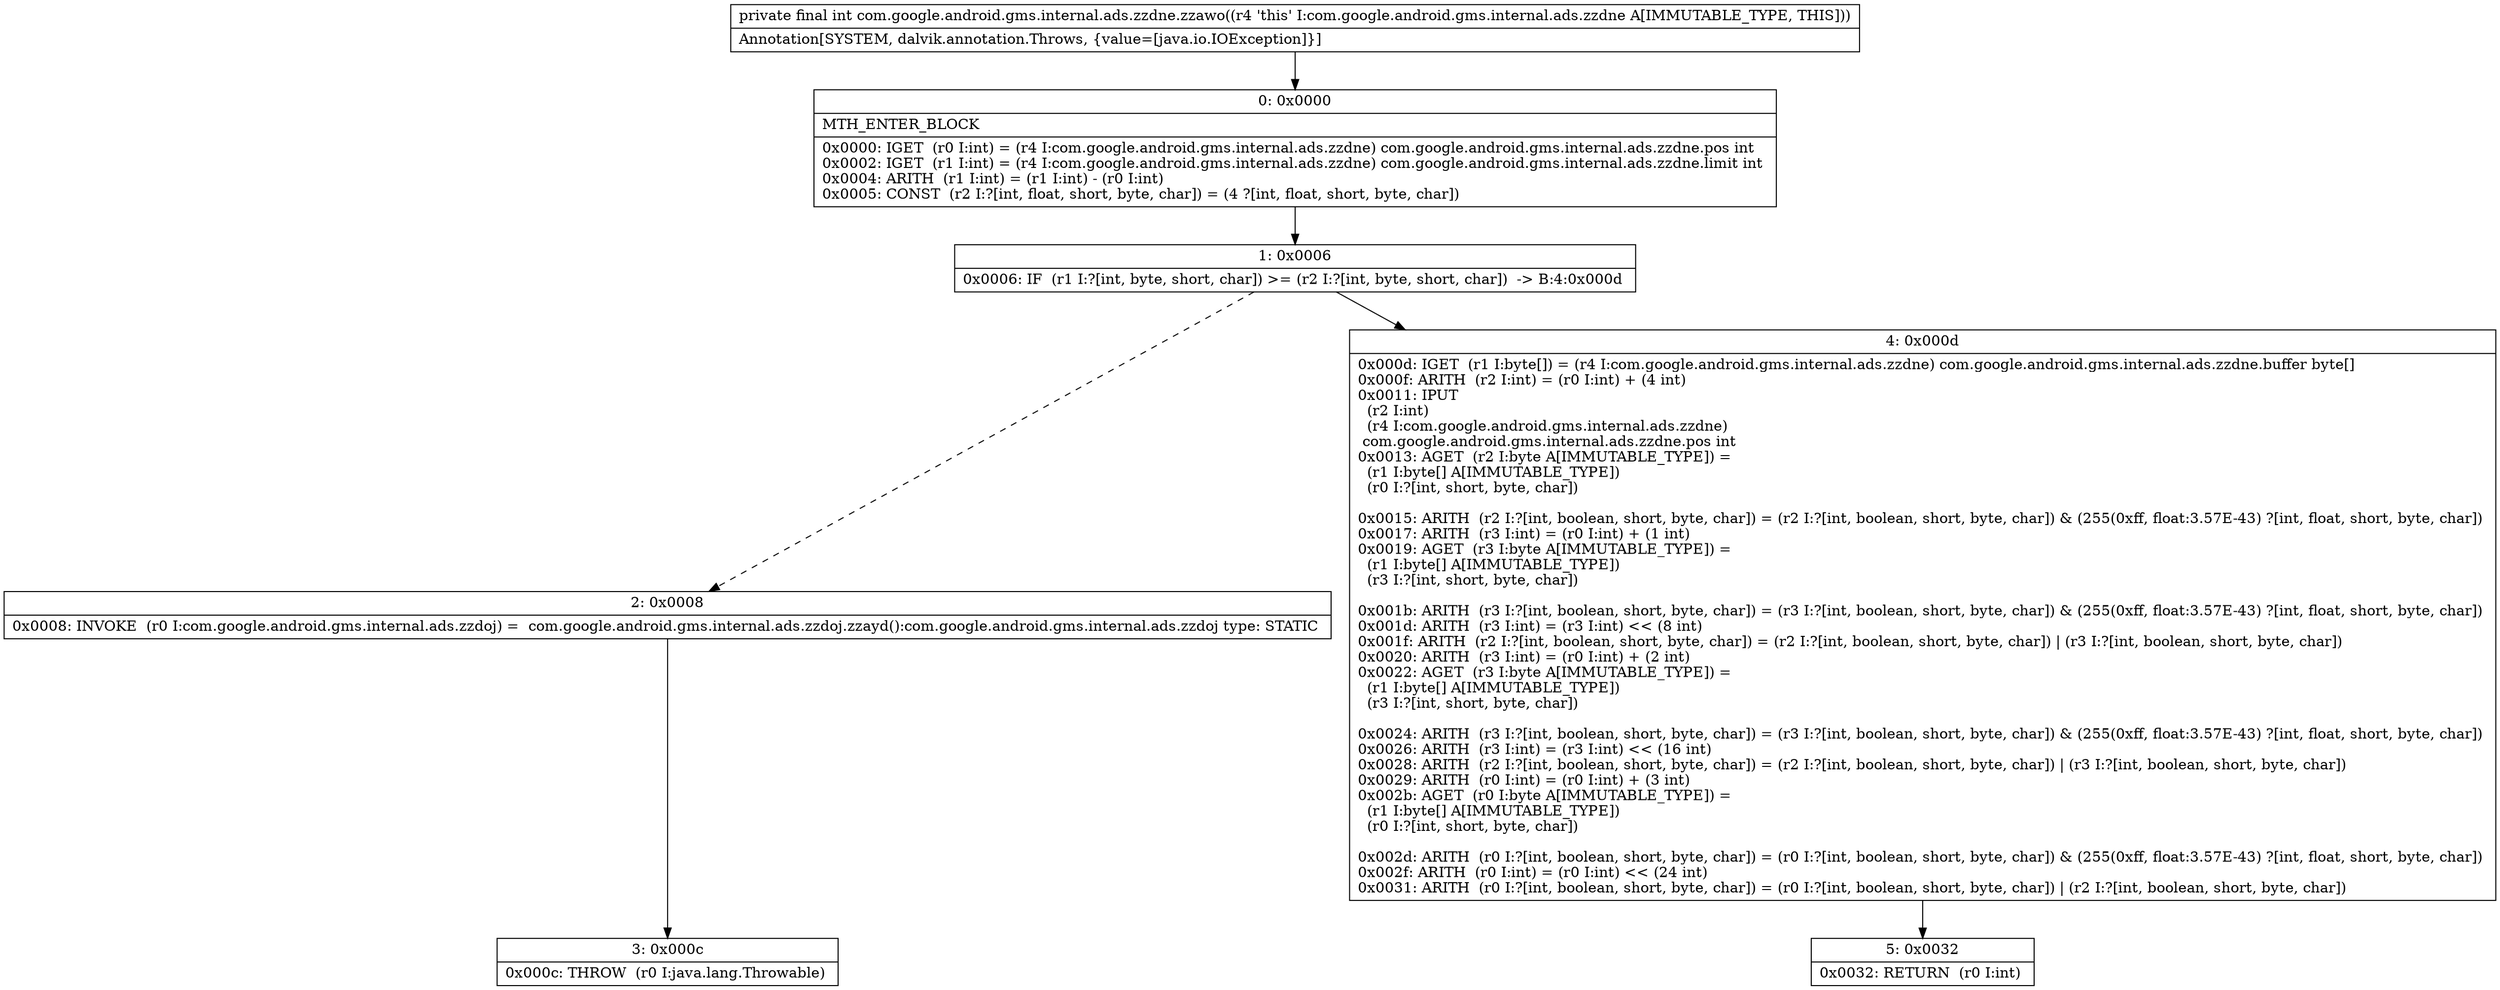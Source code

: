 digraph "CFG forcom.google.android.gms.internal.ads.zzdne.zzawo()I" {
Node_0 [shape=record,label="{0\:\ 0x0000|MTH_ENTER_BLOCK\l|0x0000: IGET  (r0 I:int) = (r4 I:com.google.android.gms.internal.ads.zzdne) com.google.android.gms.internal.ads.zzdne.pos int \l0x0002: IGET  (r1 I:int) = (r4 I:com.google.android.gms.internal.ads.zzdne) com.google.android.gms.internal.ads.zzdne.limit int \l0x0004: ARITH  (r1 I:int) = (r1 I:int) \- (r0 I:int) \l0x0005: CONST  (r2 I:?[int, float, short, byte, char]) = (4 ?[int, float, short, byte, char]) \l}"];
Node_1 [shape=record,label="{1\:\ 0x0006|0x0006: IF  (r1 I:?[int, byte, short, char]) \>= (r2 I:?[int, byte, short, char])  \-\> B:4:0x000d \l}"];
Node_2 [shape=record,label="{2\:\ 0x0008|0x0008: INVOKE  (r0 I:com.google.android.gms.internal.ads.zzdoj) =  com.google.android.gms.internal.ads.zzdoj.zzayd():com.google.android.gms.internal.ads.zzdoj type: STATIC \l}"];
Node_3 [shape=record,label="{3\:\ 0x000c|0x000c: THROW  (r0 I:java.lang.Throwable) \l}"];
Node_4 [shape=record,label="{4\:\ 0x000d|0x000d: IGET  (r1 I:byte[]) = (r4 I:com.google.android.gms.internal.ads.zzdne) com.google.android.gms.internal.ads.zzdne.buffer byte[] \l0x000f: ARITH  (r2 I:int) = (r0 I:int) + (4 int) \l0x0011: IPUT  \l  (r2 I:int)\l  (r4 I:com.google.android.gms.internal.ads.zzdne)\l com.google.android.gms.internal.ads.zzdne.pos int \l0x0013: AGET  (r2 I:byte A[IMMUTABLE_TYPE]) = \l  (r1 I:byte[] A[IMMUTABLE_TYPE])\l  (r0 I:?[int, short, byte, char])\l \l0x0015: ARITH  (r2 I:?[int, boolean, short, byte, char]) = (r2 I:?[int, boolean, short, byte, char]) & (255(0xff, float:3.57E\-43) ?[int, float, short, byte, char]) \l0x0017: ARITH  (r3 I:int) = (r0 I:int) + (1 int) \l0x0019: AGET  (r3 I:byte A[IMMUTABLE_TYPE]) = \l  (r1 I:byte[] A[IMMUTABLE_TYPE])\l  (r3 I:?[int, short, byte, char])\l \l0x001b: ARITH  (r3 I:?[int, boolean, short, byte, char]) = (r3 I:?[int, boolean, short, byte, char]) & (255(0xff, float:3.57E\-43) ?[int, float, short, byte, char]) \l0x001d: ARITH  (r3 I:int) = (r3 I:int) \<\< (8 int) \l0x001f: ARITH  (r2 I:?[int, boolean, short, byte, char]) = (r2 I:?[int, boolean, short, byte, char]) \| (r3 I:?[int, boolean, short, byte, char]) \l0x0020: ARITH  (r3 I:int) = (r0 I:int) + (2 int) \l0x0022: AGET  (r3 I:byte A[IMMUTABLE_TYPE]) = \l  (r1 I:byte[] A[IMMUTABLE_TYPE])\l  (r3 I:?[int, short, byte, char])\l \l0x0024: ARITH  (r3 I:?[int, boolean, short, byte, char]) = (r3 I:?[int, boolean, short, byte, char]) & (255(0xff, float:3.57E\-43) ?[int, float, short, byte, char]) \l0x0026: ARITH  (r3 I:int) = (r3 I:int) \<\< (16 int) \l0x0028: ARITH  (r2 I:?[int, boolean, short, byte, char]) = (r2 I:?[int, boolean, short, byte, char]) \| (r3 I:?[int, boolean, short, byte, char]) \l0x0029: ARITH  (r0 I:int) = (r0 I:int) + (3 int) \l0x002b: AGET  (r0 I:byte A[IMMUTABLE_TYPE]) = \l  (r1 I:byte[] A[IMMUTABLE_TYPE])\l  (r0 I:?[int, short, byte, char])\l \l0x002d: ARITH  (r0 I:?[int, boolean, short, byte, char]) = (r0 I:?[int, boolean, short, byte, char]) & (255(0xff, float:3.57E\-43) ?[int, float, short, byte, char]) \l0x002f: ARITH  (r0 I:int) = (r0 I:int) \<\< (24 int) \l0x0031: ARITH  (r0 I:?[int, boolean, short, byte, char]) = (r0 I:?[int, boolean, short, byte, char]) \| (r2 I:?[int, boolean, short, byte, char]) \l}"];
Node_5 [shape=record,label="{5\:\ 0x0032|0x0032: RETURN  (r0 I:int) \l}"];
MethodNode[shape=record,label="{private final int com.google.android.gms.internal.ads.zzdne.zzawo((r4 'this' I:com.google.android.gms.internal.ads.zzdne A[IMMUTABLE_TYPE, THIS]))  | Annotation[SYSTEM, dalvik.annotation.Throws, \{value=[java.io.IOException]\}]\l}"];
MethodNode -> Node_0;
Node_0 -> Node_1;
Node_1 -> Node_2[style=dashed];
Node_1 -> Node_4;
Node_2 -> Node_3;
Node_4 -> Node_5;
}

